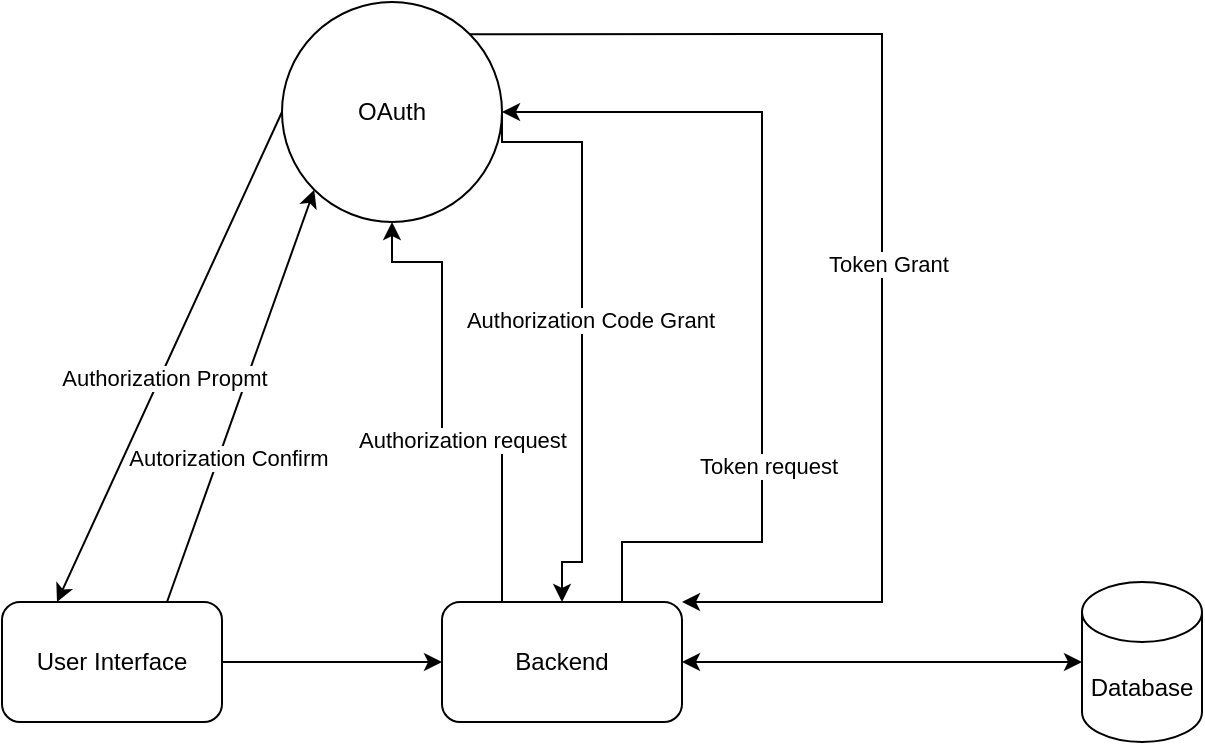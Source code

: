 <mxfile version="24.8.6">
  <diagram name="Page-1" id="F79vd_hSANMIj4pwtM-F">
    <mxGraphModel dx="1193" dy="626" grid="1" gridSize="10" guides="1" tooltips="1" connect="1" arrows="1" fold="1" page="1" pageScale="1" pageWidth="827" pageHeight="1169" math="0" shadow="0">
      <root>
        <mxCell id="0" />
        <mxCell id="1" parent="0" />
        <mxCell id="fRovu7fwPentNiO5kElF-1" value="User Interface" style="rounded=1;whiteSpace=wrap;html=1;" vertex="1" parent="1">
          <mxGeometry x="10" y="330" width="110" height="60" as="geometry" />
        </mxCell>
        <mxCell id="fRovu7fwPentNiO5kElF-9" value="" style="edgeStyle=orthogonalEdgeStyle;rounded=0;orthogonalLoop=1;jettySize=auto;html=1;entryX=0.5;entryY=1;entryDx=0;entryDy=0;" edge="1" parent="1" target="fRovu7fwPentNiO5kElF-8">
          <mxGeometry relative="1" as="geometry">
            <mxPoint x="290" y="330" as="sourcePoint" />
            <mxPoint x="180" y="190" as="targetPoint" />
            <Array as="points">
              <mxPoint x="260" y="330" />
              <mxPoint x="260" y="250" />
              <mxPoint x="230" y="250" />
              <mxPoint x="230" y="160" />
              <mxPoint x="205" y="160" />
            </Array>
          </mxGeometry>
        </mxCell>
        <mxCell id="fRovu7fwPentNiO5kElF-14" value="Authorization request" style="edgeLabel;html=1;align=center;verticalAlign=middle;resizable=0;points=[];" vertex="1" connectable="0" parent="fRovu7fwPentNiO5kElF-9">
          <mxGeometry x="-0.054" y="-1" relative="1" as="geometry">
            <mxPoint as="offset" />
          </mxGeometry>
        </mxCell>
        <mxCell id="fRovu7fwPentNiO5kElF-4" value="Backend" style="rounded=1;whiteSpace=wrap;html=1;" vertex="1" parent="1">
          <mxGeometry x="230" y="330" width="120" height="60" as="geometry" />
        </mxCell>
        <mxCell id="fRovu7fwPentNiO5kElF-5" value="" style="endArrow=classic;html=1;rounded=0;entryX=0;entryY=0.5;entryDx=0;entryDy=0;exitX=1;exitY=0.5;exitDx=0;exitDy=0;" edge="1" parent="1" source="fRovu7fwPentNiO5kElF-1" target="fRovu7fwPentNiO5kElF-4">
          <mxGeometry width="50" height="50" relative="1" as="geometry">
            <mxPoint x="150" y="360" as="sourcePoint" />
            <mxPoint x="200" y="310" as="targetPoint" />
          </mxGeometry>
        </mxCell>
        <mxCell id="fRovu7fwPentNiO5kElF-6" value="Database" style="shape=cylinder3;whiteSpace=wrap;html=1;boundedLbl=1;backgroundOutline=1;size=15;" vertex="1" parent="1">
          <mxGeometry x="550" y="320" width="60" height="80" as="geometry" />
        </mxCell>
        <mxCell id="fRovu7fwPentNiO5kElF-7" value="" style="endArrow=classic;startArrow=classic;html=1;rounded=0;entryX=0;entryY=0.5;entryDx=0;entryDy=0;entryPerimeter=0;exitX=1;exitY=0.5;exitDx=0;exitDy=0;" edge="1" parent="1" source="fRovu7fwPentNiO5kElF-4" target="fRovu7fwPentNiO5kElF-6">
          <mxGeometry width="50" height="50" relative="1" as="geometry">
            <mxPoint x="390" y="420" as="sourcePoint" />
            <mxPoint x="440" y="370" as="targetPoint" />
          </mxGeometry>
        </mxCell>
        <mxCell id="fRovu7fwPentNiO5kElF-22" style="edgeStyle=orthogonalEdgeStyle;rounded=0;orthogonalLoop=1;jettySize=auto;html=1;exitX=1;exitY=0.5;exitDx=0;exitDy=0;entryX=0.5;entryY=0;entryDx=0;entryDy=0;" edge="1" parent="1" source="fRovu7fwPentNiO5kElF-8" target="fRovu7fwPentNiO5kElF-4">
          <mxGeometry relative="1" as="geometry">
            <Array as="points">
              <mxPoint x="260" y="100" />
              <mxPoint x="300" y="100" />
              <mxPoint x="300" y="310" />
              <mxPoint x="290" y="310" />
            </Array>
          </mxGeometry>
        </mxCell>
        <mxCell id="fRovu7fwPentNiO5kElF-23" value="Authorization Code Grant" style="edgeLabel;html=1;align=center;verticalAlign=middle;resizable=0;points=[];" vertex="1" connectable="0" parent="fRovu7fwPentNiO5kElF-22">
          <mxGeometry x="-0.028" y="5" relative="1" as="geometry">
            <mxPoint x="-1" as="offset" />
          </mxGeometry>
        </mxCell>
        <mxCell id="fRovu7fwPentNiO5kElF-8" value="OAuth" style="ellipse;whiteSpace=wrap;html=1;rounded=1;" vertex="1" parent="1">
          <mxGeometry x="150" y="30" width="110" height="110" as="geometry" />
        </mxCell>
        <mxCell id="fRovu7fwPentNiO5kElF-13" value="" style="endArrow=classic;html=1;rounded=0;exitX=0.75;exitY=0;exitDx=0;exitDy=0;entryX=0;entryY=1;entryDx=0;entryDy=0;" edge="1" parent="1" source="fRovu7fwPentNiO5kElF-1" target="fRovu7fwPentNiO5kElF-8">
          <mxGeometry width="50" height="50" relative="1" as="geometry">
            <mxPoint x="65" y="160" as="sourcePoint" />
            <mxPoint x="200" y="280" as="targetPoint" />
          </mxGeometry>
        </mxCell>
        <mxCell id="fRovu7fwPentNiO5kElF-20" value="Autorization Confirm" style="edgeLabel;html=1;align=center;verticalAlign=middle;resizable=0;points=[];" vertex="1" connectable="0" parent="fRovu7fwPentNiO5kElF-13">
          <mxGeometry x="-0.282" y="-4" relative="1" as="geometry">
            <mxPoint as="offset" />
          </mxGeometry>
        </mxCell>
        <mxCell id="fRovu7fwPentNiO5kElF-16" value="" style="endArrow=classic;html=1;rounded=0;entryX=0.25;entryY=0;entryDx=0;entryDy=0;exitX=0;exitY=0.5;exitDx=0;exitDy=0;" edge="1" parent="1" source="fRovu7fwPentNiO5kElF-8" target="fRovu7fwPentNiO5kElF-1">
          <mxGeometry width="50" height="50" relative="1" as="geometry">
            <mxPoint x="240" y="110" as="sourcePoint" />
            <mxPoint x="200" y="220" as="targetPoint" />
          </mxGeometry>
        </mxCell>
        <mxCell id="fRovu7fwPentNiO5kElF-17" value="Authorization Propmt" style="edgeLabel;html=1;align=center;verticalAlign=middle;resizable=0;points=[];" vertex="1" connectable="0" parent="fRovu7fwPentNiO5kElF-16">
          <mxGeometry x="0.081" y="1" relative="1" as="geometry">
            <mxPoint x="1" as="offset" />
          </mxGeometry>
        </mxCell>
        <mxCell id="fRovu7fwPentNiO5kElF-24" value="" style="endArrow=classic;html=1;rounded=0;entryX=1;entryY=0.5;entryDx=0;entryDy=0;exitX=0.75;exitY=0;exitDx=0;exitDy=0;" edge="1" parent="1" source="fRovu7fwPentNiO5kElF-4" target="fRovu7fwPentNiO5kElF-8">
          <mxGeometry width="50" height="50" relative="1" as="geometry">
            <mxPoint x="330" y="310" as="sourcePoint" />
            <mxPoint x="270.001" y="46.109" as="targetPoint" />
            <Array as="points">
              <mxPoint x="320" y="300" />
              <mxPoint x="390" y="300" />
              <mxPoint x="390" y="85" />
            </Array>
          </mxGeometry>
        </mxCell>
        <mxCell id="fRovu7fwPentNiO5kElF-25" value="Token request" style="edgeLabel;html=1;align=center;verticalAlign=middle;resizable=0;points=[];" vertex="1" connectable="0" parent="fRovu7fwPentNiO5kElF-24">
          <mxGeometry x="-0.118" y="-3" relative="1" as="geometry">
            <mxPoint y="58" as="offset" />
          </mxGeometry>
        </mxCell>
        <mxCell id="fRovu7fwPentNiO5kElF-26" value="" style="endArrow=classic;html=1;rounded=0;exitX=1;exitY=0;exitDx=0;exitDy=0;entryX=1;entryY=0;entryDx=0;entryDy=0;" edge="1" parent="1" source="fRovu7fwPentNiO5kElF-8" target="fRovu7fwPentNiO5kElF-4">
          <mxGeometry width="50" height="50" relative="1" as="geometry">
            <mxPoint x="420" y="60" as="sourcePoint" />
            <mxPoint x="390" y="340" as="targetPoint" />
            <Array as="points">
              <mxPoint x="450" y="46" />
              <mxPoint x="450" y="330" />
            </Array>
          </mxGeometry>
        </mxCell>
        <mxCell id="fRovu7fwPentNiO5kElF-27" value="Token Grant" style="edgeLabel;html=1;align=center;verticalAlign=middle;resizable=0;points=[];" vertex="1" connectable="0" parent="fRovu7fwPentNiO5kElF-26">
          <mxGeometry x="0.088" y="3" relative="1" as="geometry">
            <mxPoint as="offset" />
          </mxGeometry>
        </mxCell>
      </root>
    </mxGraphModel>
  </diagram>
</mxfile>
